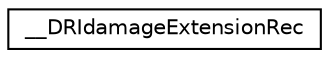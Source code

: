 digraph "Graphe hiérarchique des classes"
{
  edge [fontname="Helvetica",fontsize="10",labelfontname="Helvetica",labelfontsize="10"];
  node [fontname="Helvetica",fontsize="10",shape=record];
  rankdir="LR";
  Node1 [label="__DRIdamageExtensionRec",height=0.2,width=0.4,color="black", fillcolor="white", style="filled",URL="$struct_____d_r_idamage_extension_rec.html"];
}
